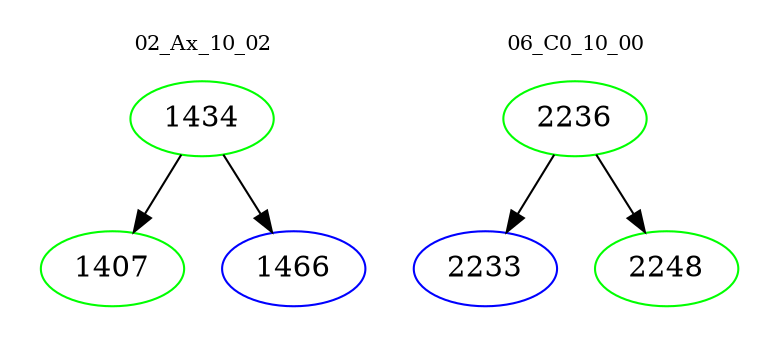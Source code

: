 digraph{
subgraph cluster_0 {
color = white
label = "02_Ax_10_02";
fontsize=10;
T0_1434 [label="1434", color="green"]
T0_1434 -> T0_1407 [color="black"]
T0_1407 [label="1407", color="green"]
T0_1434 -> T0_1466 [color="black"]
T0_1466 [label="1466", color="blue"]
}
subgraph cluster_1 {
color = white
label = "06_C0_10_00";
fontsize=10;
T1_2236 [label="2236", color="green"]
T1_2236 -> T1_2233 [color="black"]
T1_2233 [label="2233", color="blue"]
T1_2236 -> T1_2248 [color="black"]
T1_2248 [label="2248", color="green"]
}
}
